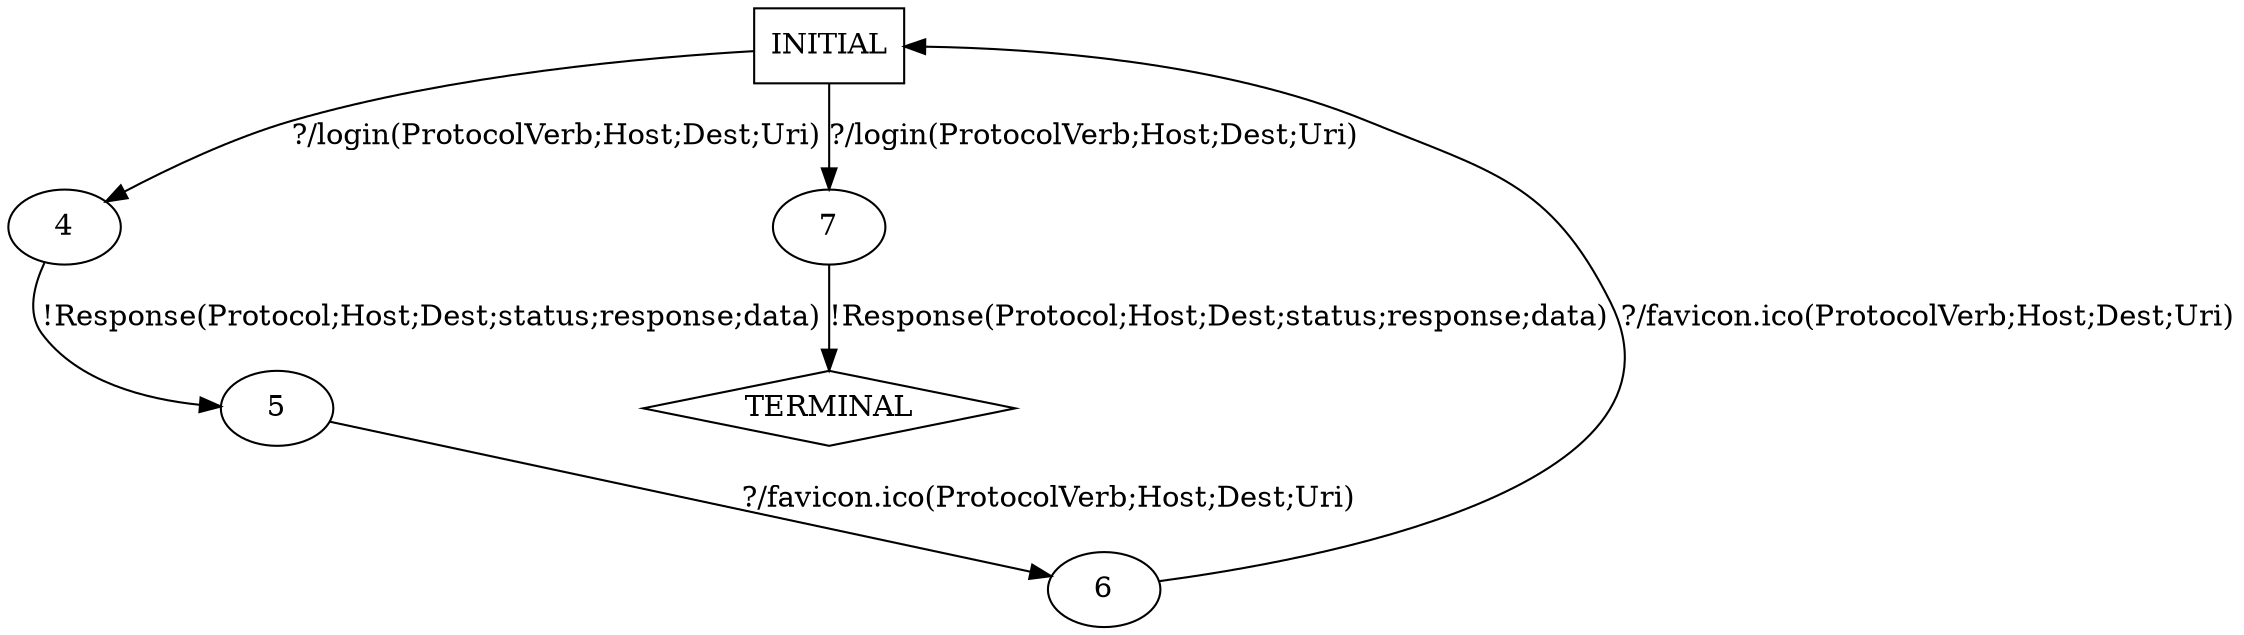 digraph G {
  1 [label="TERMINAL",shape=diamond];
  3 [label="INITIAL",shape=box];
  4 [label="4"];
  5 [label="5"];
  6 [label="6"];
  7 [label="7"];
3->7  [label="?/login(ProtocolVerb;Host;Dest;Uri)"]
3->4  [label="?/login(ProtocolVerb;Host;Dest;Uri)"]
4->5  [label="!Response(Protocol;Host;Dest;status;response;data)"]
5->6  [label="?/favicon.ico(ProtocolVerb;Host;Dest;Uri)"]
6->3  [label="?/favicon.ico(ProtocolVerb;Host;Dest;Uri)"]
7->1  [label="!Response(Protocol;Host;Dest;status;response;data)"]
}
